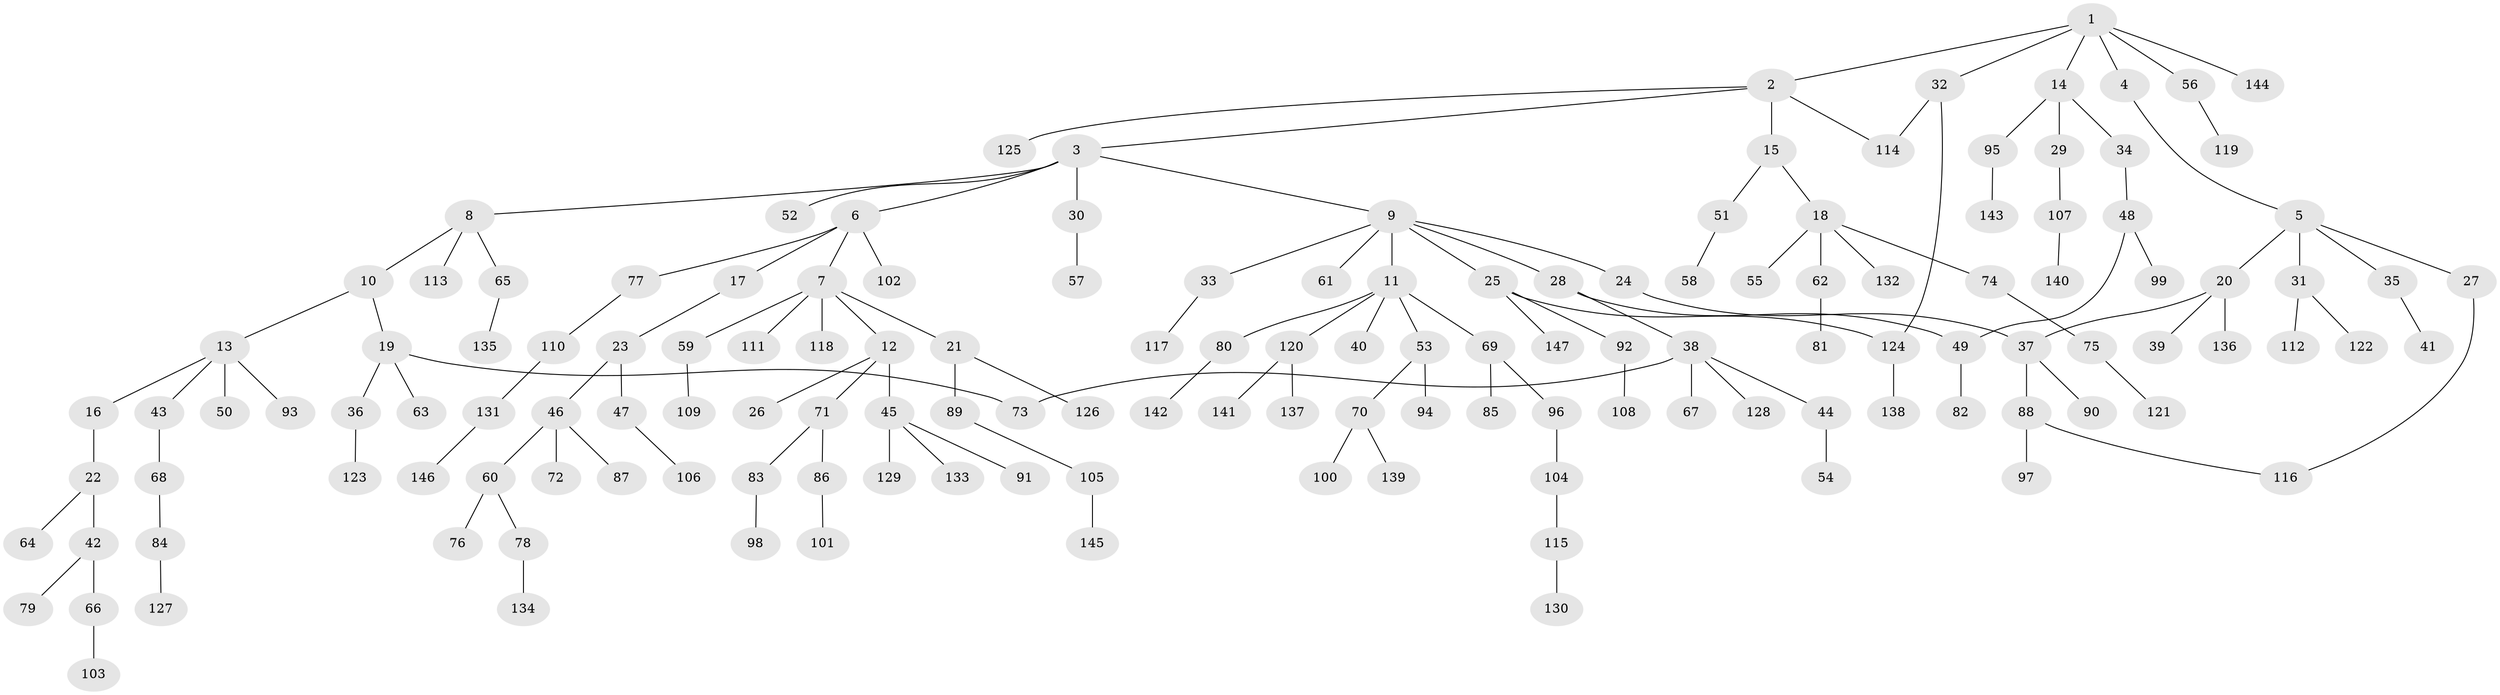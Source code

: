 // coarse degree distribution, {6: 0.009708737864077669, 4: 0.06796116504854369, 5: 0.05825242718446602, 2: 0.22330097087378642, 7: 0.02912621359223301, 3: 0.10679611650485436, 1: 0.5048543689320388}
// Generated by graph-tools (version 1.1) at 2025/51/02/27/25 19:51:40]
// undirected, 147 vertices, 152 edges
graph export_dot {
graph [start="1"]
  node [color=gray90,style=filled];
  1;
  2;
  3;
  4;
  5;
  6;
  7;
  8;
  9;
  10;
  11;
  12;
  13;
  14;
  15;
  16;
  17;
  18;
  19;
  20;
  21;
  22;
  23;
  24;
  25;
  26;
  27;
  28;
  29;
  30;
  31;
  32;
  33;
  34;
  35;
  36;
  37;
  38;
  39;
  40;
  41;
  42;
  43;
  44;
  45;
  46;
  47;
  48;
  49;
  50;
  51;
  52;
  53;
  54;
  55;
  56;
  57;
  58;
  59;
  60;
  61;
  62;
  63;
  64;
  65;
  66;
  67;
  68;
  69;
  70;
  71;
  72;
  73;
  74;
  75;
  76;
  77;
  78;
  79;
  80;
  81;
  82;
  83;
  84;
  85;
  86;
  87;
  88;
  89;
  90;
  91;
  92;
  93;
  94;
  95;
  96;
  97;
  98;
  99;
  100;
  101;
  102;
  103;
  104;
  105;
  106;
  107;
  108;
  109;
  110;
  111;
  112;
  113;
  114;
  115;
  116;
  117;
  118;
  119;
  120;
  121;
  122;
  123;
  124;
  125;
  126;
  127;
  128;
  129;
  130;
  131;
  132;
  133;
  134;
  135;
  136;
  137;
  138;
  139;
  140;
  141;
  142;
  143;
  144;
  145;
  146;
  147;
  1 -- 2;
  1 -- 4;
  1 -- 14;
  1 -- 32;
  1 -- 56;
  1 -- 144;
  2 -- 3;
  2 -- 15;
  2 -- 125;
  2 -- 114;
  3 -- 6;
  3 -- 8;
  3 -- 9;
  3 -- 30;
  3 -- 52;
  4 -- 5;
  5 -- 20;
  5 -- 27;
  5 -- 31;
  5 -- 35;
  6 -- 7;
  6 -- 17;
  6 -- 77;
  6 -- 102;
  7 -- 12;
  7 -- 21;
  7 -- 59;
  7 -- 111;
  7 -- 118;
  8 -- 10;
  8 -- 65;
  8 -- 113;
  9 -- 11;
  9 -- 24;
  9 -- 25;
  9 -- 28;
  9 -- 33;
  9 -- 61;
  10 -- 13;
  10 -- 19;
  11 -- 40;
  11 -- 53;
  11 -- 69;
  11 -- 80;
  11 -- 120;
  12 -- 26;
  12 -- 45;
  12 -- 71;
  13 -- 16;
  13 -- 43;
  13 -- 50;
  13 -- 93;
  14 -- 29;
  14 -- 34;
  14 -- 95;
  15 -- 18;
  15 -- 51;
  16 -- 22;
  17 -- 23;
  18 -- 55;
  18 -- 62;
  18 -- 74;
  18 -- 132;
  19 -- 36;
  19 -- 63;
  19 -- 73;
  20 -- 37;
  20 -- 39;
  20 -- 136;
  21 -- 89;
  21 -- 126;
  22 -- 42;
  22 -- 64;
  23 -- 46;
  23 -- 47;
  24 -- 37;
  25 -- 92;
  25 -- 124;
  25 -- 147;
  27 -- 116;
  28 -- 38;
  28 -- 49;
  29 -- 107;
  30 -- 57;
  31 -- 112;
  31 -- 122;
  32 -- 114;
  32 -- 124;
  33 -- 117;
  34 -- 48;
  35 -- 41;
  36 -- 123;
  37 -- 88;
  37 -- 90;
  38 -- 44;
  38 -- 67;
  38 -- 73;
  38 -- 128;
  42 -- 66;
  42 -- 79;
  43 -- 68;
  44 -- 54;
  45 -- 91;
  45 -- 129;
  45 -- 133;
  46 -- 60;
  46 -- 72;
  46 -- 87;
  47 -- 106;
  48 -- 49;
  48 -- 99;
  49 -- 82;
  51 -- 58;
  53 -- 70;
  53 -- 94;
  56 -- 119;
  59 -- 109;
  60 -- 76;
  60 -- 78;
  62 -- 81;
  65 -- 135;
  66 -- 103;
  68 -- 84;
  69 -- 85;
  69 -- 96;
  70 -- 100;
  70 -- 139;
  71 -- 83;
  71 -- 86;
  74 -- 75;
  75 -- 121;
  77 -- 110;
  78 -- 134;
  80 -- 142;
  83 -- 98;
  84 -- 127;
  86 -- 101;
  88 -- 97;
  88 -- 116;
  89 -- 105;
  92 -- 108;
  95 -- 143;
  96 -- 104;
  104 -- 115;
  105 -- 145;
  107 -- 140;
  110 -- 131;
  115 -- 130;
  120 -- 137;
  120 -- 141;
  124 -- 138;
  131 -- 146;
}
